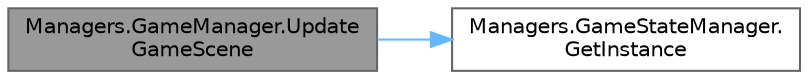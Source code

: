 digraph "Managers.GameManager.UpdateGameScene"
{
 // LATEX_PDF_SIZE
  bgcolor="transparent";
  edge [fontname=Helvetica,fontsize=10,labelfontname=Helvetica,labelfontsize=10];
  node [fontname=Helvetica,fontsize=10,shape=box,height=0.2,width=0.4];
  rankdir="LR";
  Node1 [label="Managers.GameManager.Update\lGameScene",height=0.2,width=0.4,color="gray40", fillcolor="grey60", style="filled", fontcolor="black",tooltip="Updates the scene based on the new gamephase and requested level Update."];
  Node1 -> Node2 [color="steelblue1",style="solid"];
  Node2 [label="Managers.GameStateManager.\lGetInstance",height=0.2,width=0.4,color="grey40", fillcolor="white", style="filled",URL="$class_managers_1_1_game_state_manager.html#ad38ce89f2d73edd48f466d14d25db982",tooltip="gets the (single per run) instance of the GameStateManager which will be created during Awake"];
}
